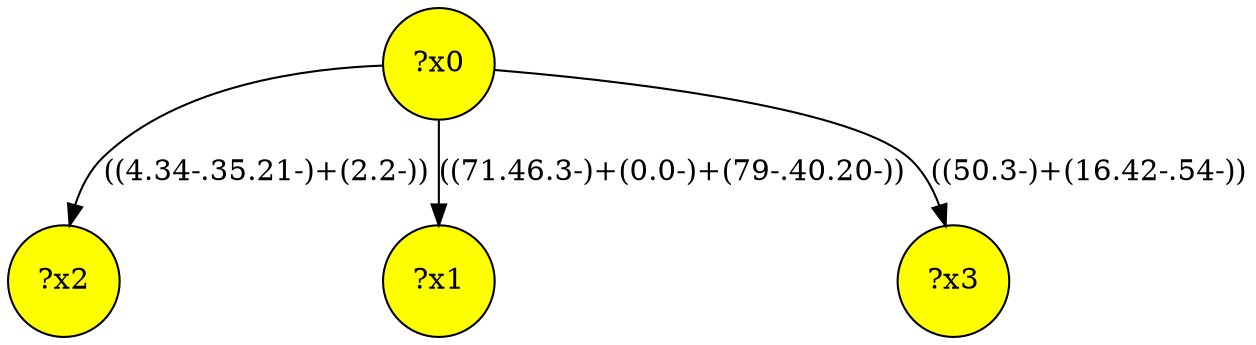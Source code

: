 digraph g {
	x2 [fillcolor="yellow", style="filled," shape=circle, label="?x2"];
	x0 [fillcolor="yellow", style="filled," shape=circle, label="?x0"];
	x1 [fillcolor="yellow", style="filled," shape=circle, label="?x1"];
	x3 [fillcolor="yellow", style="filled," shape=circle, label="?x3"];
	x0 -> x1 [label="((71.46.3-)+(0.0-)+(79-.40.20-))"];
	x0 -> x2 [label="((4.34-.35.21-)+(2.2-))"];
	x0 -> x3 [label="((50.3-)+(16.42-.54-))"];
}
